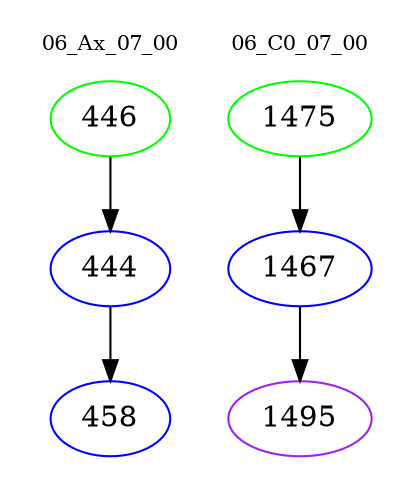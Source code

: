 digraph{
subgraph cluster_0 {
color = white
label = "06_Ax_07_00";
fontsize=10;
T0_446 [label="446", color="green"]
T0_446 -> T0_444 [color="black"]
T0_444 [label="444", color="blue"]
T0_444 -> T0_458 [color="black"]
T0_458 [label="458", color="blue"]
}
subgraph cluster_1 {
color = white
label = "06_C0_07_00";
fontsize=10;
T1_1475 [label="1475", color="green"]
T1_1475 -> T1_1467 [color="black"]
T1_1467 [label="1467", color="blue"]
T1_1467 -> T1_1495 [color="black"]
T1_1495 [label="1495", color="purple"]
}
}
